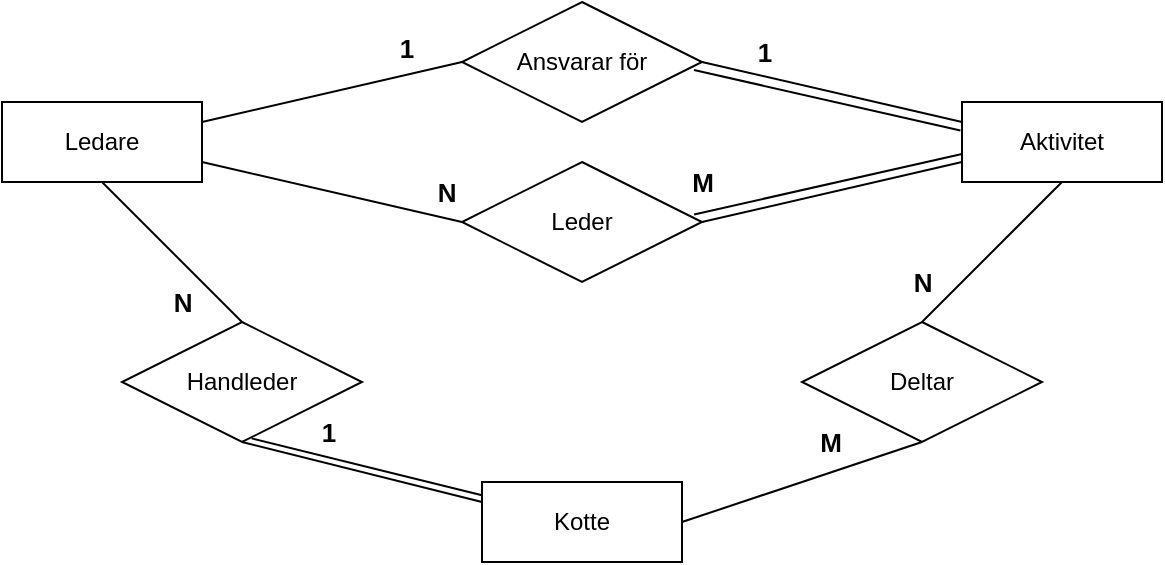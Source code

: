 <mxfile version="13.10.0" type="github">
  <diagram id="R2lEEEUBdFMjLlhIrx00" name="Page-1">
    <mxGraphModel dx="942" dy="509" grid="1" gridSize="10" guides="1" tooltips="1" connect="1" arrows="1" fold="1" page="1" pageScale="1" pageWidth="827" pageHeight="1169" math="0" shadow="0" extFonts="Permanent Marker^https://fonts.googleapis.com/css?family=Permanent+Marker">
      <root>
        <mxCell id="0" />
        <mxCell id="1" parent="0" />
        <mxCell id="qJxD9WSzTfimHS1Nv1Jt-1" value="Ledare" style="whiteSpace=wrap;html=1;align=center;" vertex="1" parent="1">
          <mxGeometry x="10" y="140" width="100" height="40" as="geometry" />
        </mxCell>
        <mxCell id="qJxD9WSzTfimHS1Nv1Jt-2" value="Ansvarar för" style="shape=rhombus;perimeter=rhombusPerimeter;whiteSpace=wrap;html=1;align=center;" vertex="1" parent="1">
          <mxGeometry x="240" y="90" width="120" height="60" as="geometry" />
        </mxCell>
        <mxCell id="qJxD9WSzTfimHS1Nv1Jt-3" value="Leder" style="shape=rhombus;perimeter=rhombusPerimeter;whiteSpace=wrap;html=1;align=center;" vertex="1" parent="1">
          <mxGeometry x="240" y="170" width="120" height="60" as="geometry" />
        </mxCell>
        <mxCell id="qJxD9WSzTfimHS1Nv1Jt-4" value="Aktivitet" style="whiteSpace=wrap;html=1;align=center;" vertex="1" parent="1">
          <mxGeometry x="490" y="140" width="100" height="40" as="geometry" />
        </mxCell>
        <mxCell id="qJxD9WSzTfimHS1Nv1Jt-5" value="Kotte" style="whiteSpace=wrap;html=1;align=center;" vertex="1" parent="1">
          <mxGeometry x="250" y="330" width="100" height="40" as="geometry" />
        </mxCell>
        <mxCell id="qJxD9WSzTfimHS1Nv1Jt-6" value="Deltar" style="shape=rhombus;perimeter=rhombusPerimeter;whiteSpace=wrap;html=1;align=center;" vertex="1" parent="1">
          <mxGeometry x="410" y="250" width="120" height="60" as="geometry" />
        </mxCell>
        <mxCell id="qJxD9WSzTfimHS1Nv1Jt-7" value="Handleder" style="shape=rhombus;perimeter=rhombusPerimeter;whiteSpace=wrap;html=1;align=center;" vertex="1" parent="1">
          <mxGeometry x="70" y="250" width="120" height="60" as="geometry" />
        </mxCell>
        <mxCell id="qJxD9WSzTfimHS1Nv1Jt-8" value="" style="endArrow=none;html=1;rounded=0;entryX=0.5;entryY=1;entryDx=0;entryDy=0;exitX=0.5;exitY=0;exitDx=0;exitDy=0;" edge="1" parent="1" source="qJxD9WSzTfimHS1Nv1Jt-6" target="qJxD9WSzTfimHS1Nv1Jt-4">
          <mxGeometry relative="1" as="geometry">
            <mxPoint x="330" y="270" as="sourcePoint" />
            <mxPoint x="490" y="270" as="targetPoint" />
          </mxGeometry>
        </mxCell>
        <mxCell id="qJxD9WSzTfimHS1Nv1Jt-9" value="" style="endArrow=none;html=1;rounded=0;exitX=1;exitY=0.5;exitDx=0;exitDy=0;entryX=0.5;entryY=1;entryDx=0;entryDy=0;" edge="1" parent="1" source="qJxD9WSzTfimHS1Nv1Jt-5" target="qJxD9WSzTfimHS1Nv1Jt-6">
          <mxGeometry relative="1" as="geometry">
            <mxPoint x="330" y="270" as="sourcePoint" />
            <mxPoint x="440" y="300" as="targetPoint" />
          </mxGeometry>
        </mxCell>
        <mxCell id="qJxD9WSzTfimHS1Nv1Jt-10" value="" style="endArrow=none;html=1;rounded=0;exitX=1;exitY=0.75;exitDx=0;exitDy=0;entryX=0;entryY=0.5;entryDx=0;entryDy=0;" edge="1" parent="1" source="qJxD9WSzTfimHS1Nv1Jt-1" target="qJxD9WSzTfimHS1Nv1Jt-3">
          <mxGeometry relative="1" as="geometry">
            <mxPoint x="330" y="270" as="sourcePoint" />
            <mxPoint x="490" y="270" as="targetPoint" />
          </mxGeometry>
        </mxCell>
        <mxCell id="qJxD9WSzTfimHS1Nv1Jt-11" value="" style="endArrow=none;html=1;rounded=0;exitX=1;exitY=0.25;exitDx=0;exitDy=0;entryX=0;entryY=0.5;entryDx=0;entryDy=0;" edge="1" parent="1" source="qJxD9WSzTfimHS1Nv1Jt-1" target="qJxD9WSzTfimHS1Nv1Jt-2">
          <mxGeometry relative="1" as="geometry">
            <mxPoint x="330" y="270" as="sourcePoint" />
            <mxPoint x="490" y="270" as="targetPoint" />
          </mxGeometry>
        </mxCell>
        <mxCell id="qJxD9WSzTfimHS1Nv1Jt-12" value="" style="endArrow=none;html=1;rounded=0;exitX=0.5;exitY=1;exitDx=0;exitDy=0;entryX=0.5;entryY=0;entryDx=0;entryDy=0;" edge="1" parent="1" source="qJxD9WSzTfimHS1Nv1Jt-1" target="qJxD9WSzTfimHS1Nv1Jt-7">
          <mxGeometry relative="1" as="geometry">
            <mxPoint x="330" y="270" as="sourcePoint" />
            <mxPoint x="490" y="270" as="targetPoint" />
          </mxGeometry>
        </mxCell>
        <mxCell id="qJxD9WSzTfimHS1Nv1Jt-17" value="" style="endArrow=none;html=1;rounded=0;exitX=1;exitY=0.5;exitDx=0;exitDy=0;entryX=0;entryY=0.75;entryDx=0;entryDy=0;" edge="1" parent="1" source="qJxD9WSzTfimHS1Nv1Jt-3" target="qJxD9WSzTfimHS1Nv1Jt-4">
          <mxGeometry relative="1" as="geometry">
            <mxPoint x="330" y="270" as="sourcePoint" />
            <mxPoint x="490" y="270" as="targetPoint" />
          </mxGeometry>
        </mxCell>
        <mxCell id="qJxD9WSzTfimHS1Nv1Jt-18" value="" style="endArrow=none;html=1;rounded=0;exitX=0.967;exitY=0.437;exitDx=0;exitDy=0;exitPerimeter=0;" edge="1" parent="1" source="qJxD9WSzTfimHS1Nv1Jt-3">
          <mxGeometry relative="1" as="geometry">
            <mxPoint x="351" y="197" as="sourcePoint" />
            <mxPoint x="490" y="166" as="targetPoint" />
          </mxGeometry>
        </mxCell>
        <mxCell id="qJxD9WSzTfimHS1Nv1Jt-19" value="" style="endArrow=none;html=1;rounded=0;entryX=0;entryY=0.25;entryDx=0;entryDy=0;exitX=1;exitY=0.5;exitDx=0;exitDy=0;" edge="1" parent="1" source="qJxD9WSzTfimHS1Nv1Jt-2" target="qJxD9WSzTfimHS1Nv1Jt-4">
          <mxGeometry relative="1" as="geometry">
            <mxPoint x="320" y="140" as="sourcePoint" />
            <mxPoint x="480" y="140" as="targetPoint" />
          </mxGeometry>
        </mxCell>
        <mxCell id="qJxD9WSzTfimHS1Nv1Jt-20" value="" style="endArrow=none;html=1;rounded=0;entryX=-0.008;entryY=0.355;entryDx=0;entryDy=0;entryPerimeter=0;" edge="1" parent="1" target="qJxD9WSzTfimHS1Nv1Jt-4">
          <mxGeometry relative="1" as="geometry">
            <mxPoint x="356" y="124" as="sourcePoint" />
            <mxPoint x="480" y="140" as="targetPoint" />
          </mxGeometry>
        </mxCell>
        <mxCell id="qJxD9WSzTfimHS1Nv1Jt-22" value="" style="endArrow=none;html=1;rounded=0;entryX=0;entryY=0.25;entryDx=0;entryDy=0;exitX=0.5;exitY=1;exitDx=0;exitDy=0;" edge="1" parent="1" source="qJxD9WSzTfimHS1Nv1Jt-7" target="qJxD9WSzTfimHS1Nv1Jt-5">
          <mxGeometry relative="1" as="geometry">
            <mxPoint x="130" y="360" as="sourcePoint" />
            <mxPoint x="290" y="360" as="targetPoint" />
          </mxGeometry>
        </mxCell>
        <mxCell id="qJxD9WSzTfimHS1Nv1Jt-23" value="" style="endArrow=none;html=1;rounded=0;entryX=0;entryY=0.165;entryDx=0;entryDy=0;entryPerimeter=0;exitX=0.54;exitY=0.97;exitDx=0;exitDy=0;exitPerimeter=0;" edge="1" parent="1" source="qJxD9WSzTfimHS1Nv1Jt-7" target="qJxD9WSzTfimHS1Nv1Jt-5">
          <mxGeometry relative="1" as="geometry">
            <mxPoint x="130" y="360" as="sourcePoint" />
            <mxPoint x="290" y="360" as="targetPoint" />
          </mxGeometry>
        </mxCell>
        <mxCell id="qJxD9WSzTfimHS1Nv1Jt-24" value="&lt;font style=&quot;font-size: 13px&quot;&gt;&lt;b style=&quot;font-size: 13px&quot;&gt;1&lt;/b&gt;&lt;/font&gt;" style="text;html=1;resizable=0;autosize=1;align=center;verticalAlign=middle;points=[];fillColor=none;strokeColor=none;rounded=0;fontSize=13;" vertex="1" parent="1">
          <mxGeometry x="202" y="103" width="20" height="20" as="geometry" />
        </mxCell>
        <mxCell id="qJxD9WSzTfimHS1Nv1Jt-25" value="&lt;font style=&quot;font-size: 13px&quot;&gt;&lt;b style=&quot;font-size: 13px&quot;&gt;1&lt;/b&gt;&lt;/font&gt;" style="text;html=1;resizable=0;autosize=1;align=center;verticalAlign=middle;points=[];fillColor=none;strokeColor=none;rounded=0;fontSize=13;" vertex="1" parent="1">
          <mxGeometry x="381" y="105" width="20" height="20" as="geometry" />
        </mxCell>
        <mxCell id="qJxD9WSzTfimHS1Nv1Jt-26" value="&lt;font style=&quot;font-size: 13px;&quot;&gt;&lt;b style=&quot;font-size: 13px;&quot;&gt;N&lt;/b&gt;&lt;/font&gt;" style="text;html=1;resizable=0;autosize=1;align=center;verticalAlign=middle;points=[];fillColor=none;strokeColor=none;rounded=0;fontSize=13;" vertex="1" parent="1">
          <mxGeometry x="222" y="175" width="20" height="20" as="geometry" />
        </mxCell>
        <mxCell id="qJxD9WSzTfimHS1Nv1Jt-27" value="&lt;font style=&quot;font-size: 13px&quot;&gt;&lt;b style=&quot;font-size: 13px&quot;&gt;M&lt;/b&gt;&lt;/font&gt;" style="text;html=1;resizable=0;autosize=1;align=center;verticalAlign=middle;points=[];fillColor=none;strokeColor=none;rounded=0;fontSize=13;" vertex="1" parent="1">
          <mxGeometry x="345" y="170" width="30" height="20" as="geometry" />
        </mxCell>
        <mxCell id="qJxD9WSzTfimHS1Nv1Jt-28" value="&lt;font style=&quot;font-size: 13px;&quot;&gt;&lt;b style=&quot;font-size: 13px;&quot;&gt;N&lt;/b&gt;&lt;/font&gt;" style="text;html=1;resizable=0;autosize=1;align=center;verticalAlign=middle;points=[];fillColor=none;strokeColor=none;rounded=0;fontSize=13;" vertex="1" parent="1">
          <mxGeometry x="460" y="220" width="20" height="20" as="geometry" />
        </mxCell>
        <mxCell id="qJxD9WSzTfimHS1Nv1Jt-29" value="&lt;font style=&quot;font-size: 13px&quot;&gt;&lt;b style=&quot;font-size: 13px&quot;&gt;M&lt;/b&gt;&lt;/font&gt;" style="text;html=1;resizable=0;autosize=1;align=center;verticalAlign=middle;points=[];fillColor=none;strokeColor=none;rounded=0;fontSize=13;" vertex="1" parent="1">
          <mxGeometry x="409" y="300" width="30" height="20" as="geometry" />
        </mxCell>
        <mxCell id="qJxD9WSzTfimHS1Nv1Jt-30" value="&lt;font style=&quot;font-size: 13px&quot;&gt;&lt;b style=&quot;font-size: 13px&quot;&gt;1&lt;/b&gt;&lt;/font&gt;" style="text;html=1;resizable=0;autosize=1;align=center;verticalAlign=middle;points=[];fillColor=none;strokeColor=none;rounded=0;fontSize=13;" vertex="1" parent="1">
          <mxGeometry x="163" y="295" width="20" height="20" as="geometry" />
        </mxCell>
        <mxCell id="qJxD9WSzTfimHS1Nv1Jt-31" value="&lt;font style=&quot;font-size: 13px;&quot;&gt;&lt;b style=&quot;font-size: 13px;&quot;&gt;N&lt;/b&gt;&lt;/font&gt;" style="text;html=1;resizable=0;autosize=1;align=center;verticalAlign=middle;points=[];fillColor=none;strokeColor=none;rounded=0;fontSize=13;" vertex="1" parent="1">
          <mxGeometry x="90" y="230" width="20" height="20" as="geometry" />
        </mxCell>
      </root>
    </mxGraphModel>
  </diagram>
</mxfile>
